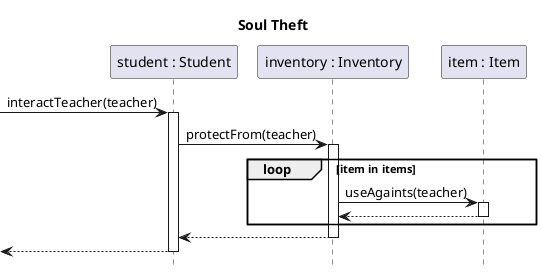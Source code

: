 @startuml student-interact-teacher

title Soul Theft
hide footbox
skinparam SequenceReferenceBackgroundColor white

participant "student : Student" as student
participant "inventory : Inventory" as inventory
participant "item : Item" as item

[-> student ++: interactTeacher(teacher)
	student -> inventory ++: protectFrom(teacher)
		loop item in items
			inventory -> item ++: useAgaints(teacher)
			return
		end
	return
return

@enduml

